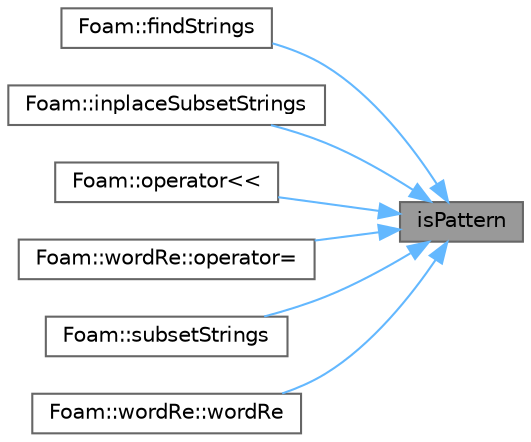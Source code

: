 digraph "isPattern"
{
 // LATEX_PDF_SIZE
  bgcolor="transparent";
  edge [fontname=Helvetica,fontsize=10,labelfontname=Helvetica,labelfontsize=10];
  node [fontname=Helvetica,fontsize=10,shape=box,height=0.2,width=0.4];
  rankdir="RL";
  Node1 [id="Node000001",label="isPattern",height=0.2,width=0.4,color="gray40", fillcolor="grey60", style="filled", fontcolor="black",tooltip=" "];
  Node1 -> Node2 [id="edge1_Node000001_Node000002",dir="back",color="steelblue1",style="solid",tooltip=" "];
  Node2 [id="Node000002",label="Foam::findStrings",height=0.2,width=0.4,color="grey40", fillcolor="white", style="filled",URL="$namespaceFoam.html#a28e0b965010ad2e6eaa4a15b91520c6f",tooltip=" "];
  Node1 -> Node3 [id="edge2_Node000001_Node000003",dir="back",color="steelblue1",style="solid",tooltip=" "];
  Node3 [id="Node000003",label="Foam::inplaceSubsetStrings",height=0.2,width=0.4,color="grey40", fillcolor="white", style="filled",URL="$namespaceFoam.html#a1052c9b380b533d5ba26f54e782c8ee9",tooltip=" "];
  Node1 -> Node4 [id="edge3_Node000001_Node000004",dir="back",color="steelblue1",style="solid",tooltip=" "];
  Node4 [id="Node000004",label="Foam::operator\<\<",height=0.2,width=0.4,color="grey40", fillcolor="white", style="filled",URL="$namespaceFoam.html#a684c5e765023611f61e92a6f42619601",tooltip=" "];
  Node1 -> Node5 [id="edge4_Node000001_Node000005",dir="back",color="steelblue1",style="solid",tooltip=" "];
  Node5 [id="Node000005",label="Foam::wordRe::operator=",height=0.2,width=0.4,color="grey40", fillcolor="white", style="filled",URL="$classFoam_1_1wordRe.html#aa57757b0430da67a13b6aa3977947f3c",tooltip=" "];
  Node1 -> Node6 [id="edge5_Node000001_Node000006",dir="back",color="steelblue1",style="solid",tooltip=" "];
  Node6 [id="Node000006",label="Foam::subsetStrings",height=0.2,width=0.4,color="grey40", fillcolor="white", style="filled",URL="$namespaceFoam.html#ae4356c450a5303f5f254361b992aa9f2",tooltip=" "];
  Node1 -> Node7 [id="edge6_Node000001_Node000007",dir="back",color="steelblue1",style="solid",tooltip=" "];
  Node7 [id="Node000007",label="Foam::wordRe::wordRe",height=0.2,width=0.4,color="grey40", fillcolor="white", style="filled",URL="$classFoam_1_1wordRe.html#a2d133605eb7c24fe0b1d7b63855a12be",tooltip=" "];
}
